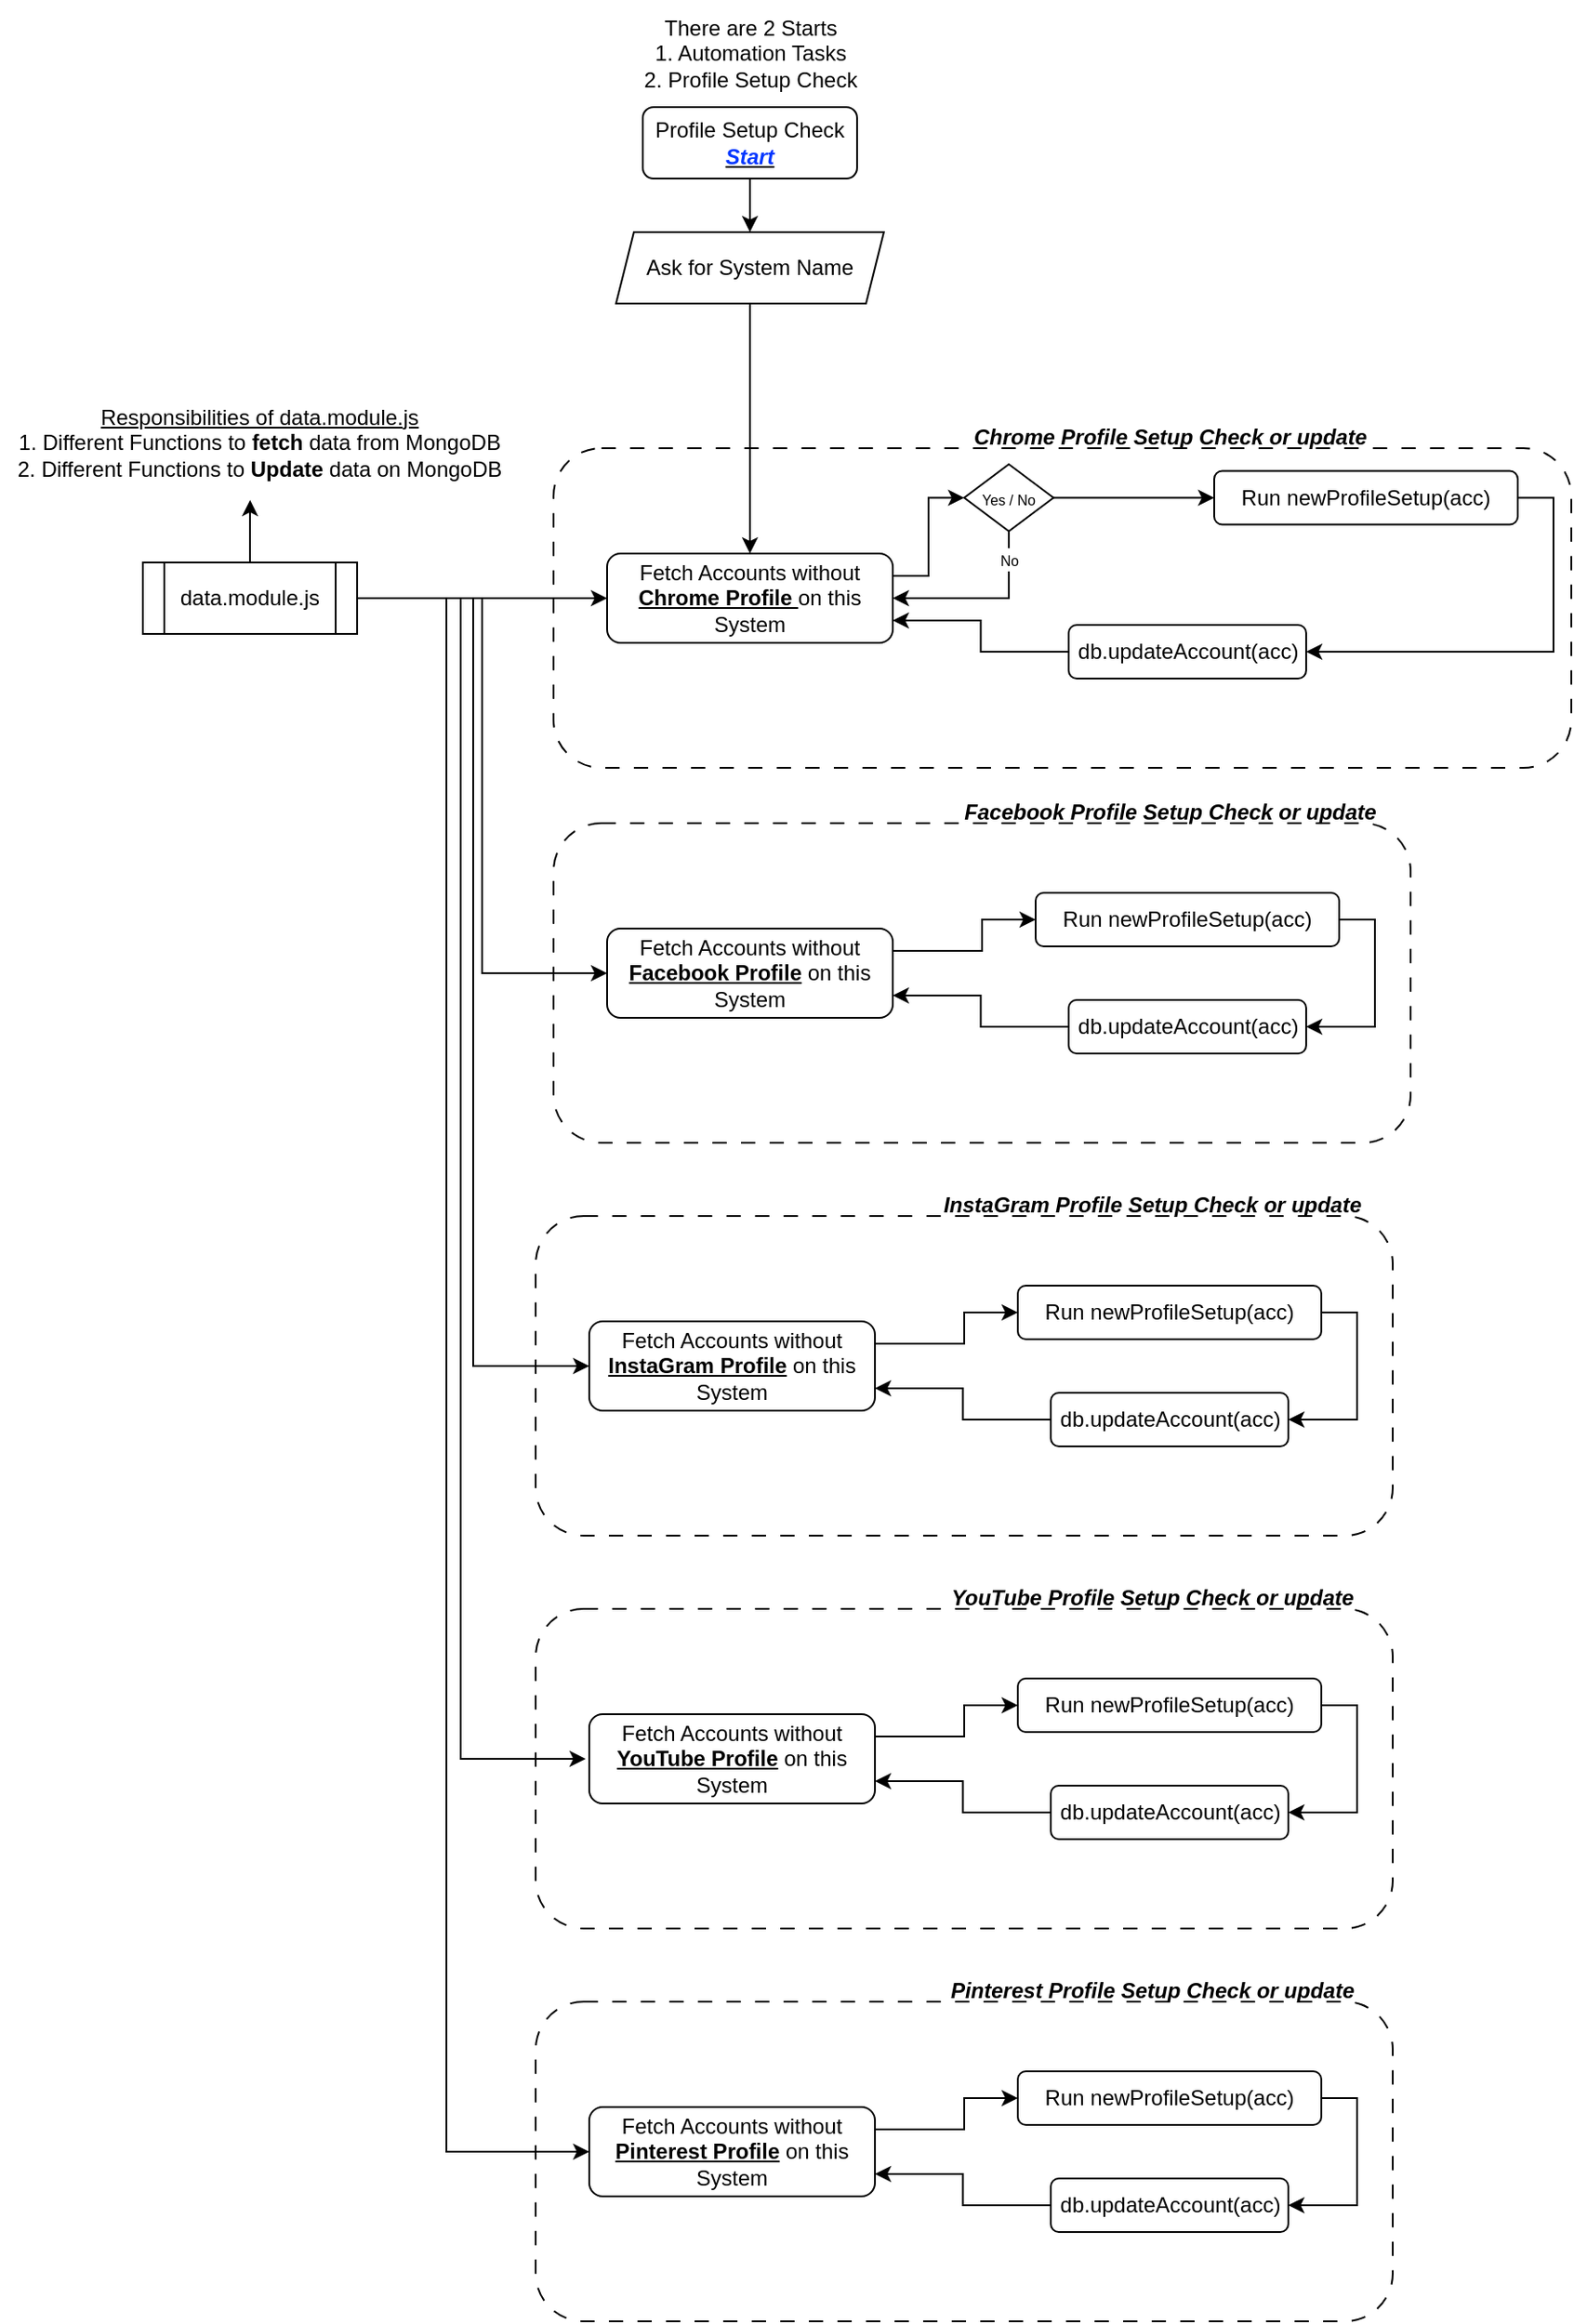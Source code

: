 <mxfile version="26.0.9" pages="6">
  <diagram id="C5RBs43oDa-KdzZeNtuy" name="Setup Check Flow">
    <mxGraphModel dx="1691" dy="1677" grid="1" gridSize="10" guides="1" tooltips="1" connect="1" arrows="1" fold="1" page="1" pageScale="1" pageWidth="827" pageHeight="1169" math="0" shadow="0">
      <root>
        <mxCell id="WIyWlLk6GJQsqaUBKTNV-0" />
        <mxCell id="WIyWlLk6GJQsqaUBKTNV-1" parent="WIyWlLk6GJQsqaUBKTNV-0" />
        <mxCell id="G1iYNTqFY997dGFgQdrN-2" value="&lt;u&gt;Responsibilities of data.module.js&lt;/u&gt;&lt;div&gt;1. Different Functions to &lt;b&gt;fetch&lt;/b&gt; data from MongoDB&lt;/div&gt;&lt;div&gt;2. Different Functions to &lt;b&gt;Update&lt;/b&gt; data on MongoDB&lt;br&gt;&lt;div&gt;&lt;br&gt;&lt;/div&gt;&lt;/div&gt;" style="text;html=1;align=center;verticalAlign=middle;resizable=0;points=[];autosize=1;strokeColor=none;fillColor=none;" parent="WIyWlLk6GJQsqaUBKTNV-1" vertex="1">
          <mxGeometry x="-40" width="290" height="70" as="geometry" />
        </mxCell>
        <mxCell id="JuUSLkIApw0HSeUAdXVl-3" value="" style="edgeStyle=orthogonalEdgeStyle;rounded=0;orthogonalLoop=1;jettySize=auto;html=1;" parent="WIyWlLk6GJQsqaUBKTNV-1" source="G1iYNTqFY997dGFgQdrN-19" target="JuUSLkIApw0HSeUAdXVl-1" edge="1">
          <mxGeometry relative="1" as="geometry" />
        </mxCell>
        <mxCell id="G1iYNTqFY997dGFgQdrN-19" value="Profile Setup Check&lt;div&gt;&lt;u&gt;&lt;i&gt;&lt;b&gt;&lt;font style=&quot;color: rgb(5, 55, 255);&quot;&gt;Start&lt;/font&gt;&lt;/b&gt;&lt;/i&gt;&lt;/u&gt;&lt;/div&gt;" style="rounded=1;whiteSpace=wrap;html=1;" parent="WIyWlLk6GJQsqaUBKTNV-1" vertex="1">
          <mxGeometry x="320" y="-160" width="120" height="40" as="geometry" />
        </mxCell>
        <mxCell id="JuUSLkIApw0HSeUAdXVl-1" value="Ask for System Name" style="shape=parallelogram;perimeter=parallelogramPerimeter;whiteSpace=wrap;html=1;fixedSize=1;size=10;" parent="WIyWlLk6GJQsqaUBKTNV-1" vertex="1">
          <mxGeometry x="305" y="-90" width="150" height="40" as="geometry" />
        </mxCell>
        <mxCell id="JuUSLkIApw0HSeUAdXVl-5" value="There are 2 Starts&lt;div&gt;&lt;span style=&quot;background-color: transparent; color: light-dark(rgb(0, 0, 0), rgb(255, 255, 255));&quot;&gt;1. Automation Tasks&lt;/span&gt;&lt;div&gt;&lt;span style=&quot;background-color: transparent; color: light-dark(rgb(0, 0, 0), rgb(255, 255, 255));&quot;&gt;2. Profile Setup Check&lt;/span&gt;&lt;/div&gt;&lt;/div&gt;" style="text;html=1;align=center;verticalAlign=middle;resizable=0;points=[];autosize=1;strokeColor=none;fillColor=none;" parent="WIyWlLk6GJQsqaUBKTNV-1" vertex="1">
          <mxGeometry x="310" y="-220" width="140" height="60" as="geometry" />
        </mxCell>
        <mxCell id="JuUSLkIApw0HSeUAdXVl-16" style="edgeStyle=orthogonalEdgeStyle;rounded=0;orthogonalLoop=1;jettySize=auto;html=1;entryX=0.483;entryY=0.857;entryDx=0;entryDy=0;entryPerimeter=0;" parent="WIyWlLk6GJQsqaUBKTNV-1" source="G1iYNTqFY997dGFgQdrN-0" target="G1iYNTqFY997dGFgQdrN-2" edge="1">
          <mxGeometry relative="1" as="geometry" />
        </mxCell>
        <mxCell id="JuUSLkIApw0HSeUAdXVl-55" value="" style="group" parent="WIyWlLk6GJQsqaUBKTNV-1" vertex="1" connectable="0">
          <mxGeometry x="270" y="220" width="480" height="200" as="geometry" />
        </mxCell>
        <mxCell id="JuUSLkIApw0HSeUAdXVl-21" value="" style="whiteSpace=wrap;html=1;rounded=1;dashed=1;dashPattern=8 8;movable=1;resizable=1;rotatable=1;deletable=1;editable=1;locked=0;connectable=1;" parent="JuUSLkIApw0HSeUAdXVl-55" vertex="1">
          <mxGeometry y="20.962" width="480.0" height="179.038" as="geometry" />
        </mxCell>
        <mxCell id="JuUSLkIApw0HSeUAdXVl-22" style="edgeStyle=orthogonalEdgeStyle;rounded=0;orthogonalLoop=1;jettySize=auto;html=1;entryX=0;entryY=0.5;entryDx=0;entryDy=0;exitX=1;exitY=0.25;exitDx=0;exitDy=0;" parent="JuUSLkIApw0HSeUAdXVl-55" source="JuUSLkIApw0HSeUAdXVl-23" target="JuUSLkIApw0HSeUAdXVl-25" edge="1">
          <mxGeometry relative="1" as="geometry">
            <Array as="points">
              <mxPoint x="240" y="93" />
              <mxPoint x="240" y="75" />
            </Array>
          </mxGeometry>
        </mxCell>
        <mxCell id="JuUSLkIApw0HSeUAdXVl-23" value="Fetch Accounts without &lt;b&gt;&lt;u&gt;Facebook Profile&lt;/u&gt;&lt;/b&gt; on this System" style="whiteSpace=wrap;html=1;rounded=1;" parent="JuUSLkIApw0HSeUAdXVl-55" vertex="1">
          <mxGeometry x="30" y="80" width="160" height="50" as="geometry" />
        </mxCell>
        <mxCell id="JuUSLkIApw0HSeUAdXVl-24" style="edgeStyle=orthogonalEdgeStyle;rounded=0;orthogonalLoop=1;jettySize=auto;html=1;entryX=1;entryY=0.5;entryDx=0;entryDy=0;exitX=1;exitY=0.5;exitDx=0;exitDy=0;" parent="JuUSLkIApw0HSeUAdXVl-55" source="JuUSLkIApw0HSeUAdXVl-25" target="JuUSLkIApw0HSeUAdXVl-27" edge="1">
          <mxGeometry relative="1" as="geometry">
            <mxPoint x="470" y="140" as="targetPoint" />
          </mxGeometry>
        </mxCell>
        <mxCell id="JuUSLkIApw0HSeUAdXVl-25" value="Run newProfileSetup(acc)" style="rounded=1;whiteSpace=wrap;html=1;" parent="JuUSLkIApw0HSeUAdXVl-55" vertex="1">
          <mxGeometry x="270" y="60" width="170" height="30" as="geometry" />
        </mxCell>
        <mxCell id="JuUSLkIApw0HSeUAdXVl-26" style="edgeStyle=orthogonalEdgeStyle;rounded=0;orthogonalLoop=1;jettySize=auto;html=1;exitX=0;exitY=0.5;exitDx=0;exitDy=0;entryX=1;entryY=0.75;entryDx=0;entryDy=0;" parent="JuUSLkIApw0HSeUAdXVl-55" source="JuUSLkIApw0HSeUAdXVl-27" target="JuUSLkIApw0HSeUAdXVl-23" edge="1">
          <mxGeometry relative="1" as="geometry" />
        </mxCell>
        <mxCell id="JuUSLkIApw0HSeUAdXVl-27" value="db.updateAccount(acc)" style="rounded=1;whiteSpace=wrap;html=1;" parent="JuUSLkIApw0HSeUAdXVl-55" vertex="1">
          <mxGeometry x="288.5" y="120" width="133" height="30" as="geometry" />
        </mxCell>
        <mxCell id="JuUSLkIApw0HSeUAdXVl-28" value="Facebook Profile Setup Check or update" style="text;html=1;align=center;verticalAlign=middle;resizable=0;points=[];autosize=1;strokeColor=none;fillColor=none;fontStyle=3" parent="JuUSLkIApw0HSeUAdXVl-55" vertex="1">
          <mxGeometry x="225" width="240" height="30" as="geometry" />
        </mxCell>
        <mxCell id="JuUSLkIApw0HSeUAdXVl-56" value="" style="group" parent="WIyWlLk6GJQsqaUBKTNV-1" vertex="1" connectable="0">
          <mxGeometry x="260" y="440" width="480" height="200" as="geometry" />
        </mxCell>
        <mxCell id="JuUSLkIApw0HSeUAdXVl-57" value="" style="whiteSpace=wrap;html=1;rounded=1;dashed=1;dashPattern=8 8;movable=1;resizable=1;rotatable=1;deletable=1;editable=1;locked=0;connectable=1;" parent="JuUSLkIApw0HSeUAdXVl-56" vertex="1">
          <mxGeometry y="20.962" width="480.0" height="179.038" as="geometry" />
        </mxCell>
        <mxCell id="JuUSLkIApw0HSeUAdXVl-58" style="edgeStyle=orthogonalEdgeStyle;rounded=0;orthogonalLoop=1;jettySize=auto;html=1;entryX=0;entryY=0.5;entryDx=0;entryDy=0;exitX=1;exitY=0.25;exitDx=0;exitDy=0;" parent="JuUSLkIApw0HSeUAdXVl-56" source="JuUSLkIApw0HSeUAdXVl-59" target="JuUSLkIApw0HSeUAdXVl-61" edge="1">
          <mxGeometry relative="1" as="geometry">
            <Array as="points">
              <mxPoint x="240" y="93" />
              <mxPoint x="240" y="75" />
            </Array>
          </mxGeometry>
        </mxCell>
        <mxCell id="JuUSLkIApw0HSeUAdXVl-59" value="Fetch Accounts without &lt;b&gt;&lt;u&gt;InstaGram Profile&lt;/u&gt;&lt;/b&gt; on this System" style="whiteSpace=wrap;html=1;rounded=1;" parent="JuUSLkIApw0HSeUAdXVl-56" vertex="1">
          <mxGeometry x="30" y="80" width="160" height="50" as="geometry" />
        </mxCell>
        <mxCell id="JuUSLkIApw0HSeUAdXVl-60" style="edgeStyle=orthogonalEdgeStyle;rounded=0;orthogonalLoop=1;jettySize=auto;html=1;entryX=1;entryY=0.5;entryDx=0;entryDy=0;exitX=1;exitY=0.5;exitDx=0;exitDy=0;" parent="JuUSLkIApw0HSeUAdXVl-56" source="JuUSLkIApw0HSeUAdXVl-61" target="JuUSLkIApw0HSeUAdXVl-63" edge="1">
          <mxGeometry relative="1" as="geometry">
            <mxPoint x="470" y="140" as="targetPoint" />
          </mxGeometry>
        </mxCell>
        <mxCell id="JuUSLkIApw0HSeUAdXVl-61" value="Run newProfileSetup(acc)" style="rounded=1;whiteSpace=wrap;html=1;" parent="JuUSLkIApw0HSeUAdXVl-56" vertex="1">
          <mxGeometry x="270" y="60" width="170" height="30" as="geometry" />
        </mxCell>
        <mxCell id="JuUSLkIApw0HSeUAdXVl-62" style="edgeStyle=orthogonalEdgeStyle;rounded=0;orthogonalLoop=1;jettySize=auto;html=1;exitX=0;exitY=0.5;exitDx=0;exitDy=0;entryX=1;entryY=0.75;entryDx=0;entryDy=0;" parent="JuUSLkIApw0HSeUAdXVl-56" source="JuUSLkIApw0HSeUAdXVl-63" target="JuUSLkIApw0HSeUAdXVl-59" edge="1">
          <mxGeometry relative="1" as="geometry" />
        </mxCell>
        <mxCell id="JuUSLkIApw0HSeUAdXVl-63" value="db.updateAccount(acc)" style="rounded=1;whiteSpace=wrap;html=1;" parent="JuUSLkIApw0HSeUAdXVl-56" vertex="1">
          <mxGeometry x="288.5" y="120" width="133" height="30" as="geometry" />
        </mxCell>
        <mxCell id="JuUSLkIApw0HSeUAdXVl-64" value="InstaGram Profile Setup Check or update" style="text;html=1;align=center;verticalAlign=middle;resizable=0;points=[];autosize=1;strokeColor=none;fillColor=none;fontStyle=3" parent="JuUSLkIApw0HSeUAdXVl-56" vertex="1">
          <mxGeometry x="225" width="240" height="30" as="geometry" />
        </mxCell>
        <mxCell id="JuUSLkIApw0HSeUAdXVl-65" value="" style="group" parent="WIyWlLk6GJQsqaUBKTNV-1" vertex="1" connectable="0">
          <mxGeometry x="260" y="660" width="480" height="200" as="geometry" />
        </mxCell>
        <mxCell id="JuUSLkIApw0HSeUAdXVl-66" value="" style="whiteSpace=wrap;html=1;rounded=1;dashed=1;dashPattern=8 8;movable=1;resizable=1;rotatable=1;deletable=1;editable=1;locked=0;connectable=1;" parent="JuUSLkIApw0HSeUAdXVl-65" vertex="1">
          <mxGeometry y="20.962" width="480.0" height="179.038" as="geometry" />
        </mxCell>
        <mxCell id="JuUSLkIApw0HSeUAdXVl-67" style="edgeStyle=orthogonalEdgeStyle;rounded=0;orthogonalLoop=1;jettySize=auto;html=1;entryX=0;entryY=0.5;entryDx=0;entryDy=0;exitX=1;exitY=0.25;exitDx=0;exitDy=0;" parent="JuUSLkIApw0HSeUAdXVl-65" source="JuUSLkIApw0HSeUAdXVl-68" target="JuUSLkIApw0HSeUAdXVl-70" edge="1">
          <mxGeometry relative="1" as="geometry">
            <Array as="points">
              <mxPoint x="240" y="93" />
              <mxPoint x="240" y="75" />
            </Array>
          </mxGeometry>
        </mxCell>
        <mxCell id="JuUSLkIApw0HSeUAdXVl-68" value="Fetch Accounts without &lt;b&gt;&lt;u&gt;YouTube Profile&lt;/u&gt;&lt;/b&gt; on this System" style="whiteSpace=wrap;html=1;rounded=1;" parent="JuUSLkIApw0HSeUAdXVl-65" vertex="1">
          <mxGeometry x="30" y="80" width="160" height="50" as="geometry" />
        </mxCell>
        <mxCell id="JuUSLkIApw0HSeUAdXVl-69" style="edgeStyle=orthogonalEdgeStyle;rounded=0;orthogonalLoop=1;jettySize=auto;html=1;entryX=1;entryY=0.5;entryDx=0;entryDy=0;exitX=1;exitY=0.5;exitDx=0;exitDy=0;" parent="JuUSLkIApw0HSeUAdXVl-65" source="JuUSLkIApw0HSeUAdXVl-70" target="JuUSLkIApw0HSeUAdXVl-72" edge="1">
          <mxGeometry relative="1" as="geometry">
            <mxPoint x="470" y="140" as="targetPoint" />
          </mxGeometry>
        </mxCell>
        <mxCell id="JuUSLkIApw0HSeUAdXVl-70" value="Run newProfileSetup(acc)" style="rounded=1;whiteSpace=wrap;html=1;" parent="JuUSLkIApw0HSeUAdXVl-65" vertex="1">
          <mxGeometry x="270" y="60" width="170" height="30" as="geometry" />
        </mxCell>
        <mxCell id="JuUSLkIApw0HSeUAdXVl-71" style="edgeStyle=orthogonalEdgeStyle;rounded=0;orthogonalLoop=1;jettySize=auto;html=1;exitX=0;exitY=0.5;exitDx=0;exitDy=0;entryX=1;entryY=0.75;entryDx=0;entryDy=0;" parent="JuUSLkIApw0HSeUAdXVl-65" source="JuUSLkIApw0HSeUAdXVl-72" target="JuUSLkIApw0HSeUAdXVl-68" edge="1">
          <mxGeometry relative="1" as="geometry" />
        </mxCell>
        <mxCell id="JuUSLkIApw0HSeUAdXVl-72" value="db.updateAccount(acc)" style="rounded=1;whiteSpace=wrap;html=1;" parent="JuUSLkIApw0HSeUAdXVl-65" vertex="1">
          <mxGeometry x="288.5" y="120" width="133" height="30" as="geometry" />
        </mxCell>
        <mxCell id="JuUSLkIApw0HSeUAdXVl-73" value="YouTube Profile Setup Check or update" style="text;html=1;align=center;verticalAlign=middle;resizable=0;points=[];autosize=1;strokeColor=none;fillColor=none;fontStyle=3" parent="JuUSLkIApw0HSeUAdXVl-65" vertex="1">
          <mxGeometry x="230" width="230" height="30" as="geometry" />
        </mxCell>
        <mxCell id="JuUSLkIApw0HSeUAdXVl-74" value="" style="group" parent="WIyWlLk6GJQsqaUBKTNV-1" vertex="1" connectable="0">
          <mxGeometry x="260" y="880" width="480" height="200" as="geometry" />
        </mxCell>
        <mxCell id="JuUSLkIApw0HSeUAdXVl-75" value="" style="whiteSpace=wrap;html=1;rounded=1;dashed=1;dashPattern=8 8;movable=1;resizable=1;rotatable=1;deletable=1;editable=1;locked=0;connectable=1;" parent="JuUSLkIApw0HSeUAdXVl-74" vertex="1">
          <mxGeometry y="20.962" width="480.0" height="179.038" as="geometry" />
        </mxCell>
        <mxCell id="JuUSLkIApw0HSeUAdXVl-76" style="edgeStyle=orthogonalEdgeStyle;rounded=0;orthogonalLoop=1;jettySize=auto;html=1;entryX=0;entryY=0.5;entryDx=0;entryDy=0;exitX=1;exitY=0.25;exitDx=0;exitDy=0;" parent="JuUSLkIApw0HSeUAdXVl-74" source="JuUSLkIApw0HSeUAdXVl-77" target="JuUSLkIApw0HSeUAdXVl-79" edge="1">
          <mxGeometry relative="1" as="geometry">
            <Array as="points">
              <mxPoint x="240" y="93" />
              <mxPoint x="240" y="75" />
            </Array>
          </mxGeometry>
        </mxCell>
        <mxCell id="JuUSLkIApw0HSeUAdXVl-77" value="Fetch Accounts without &lt;b&gt;&lt;u&gt;Pinterest Profile&lt;/u&gt;&lt;/b&gt; on this System" style="whiteSpace=wrap;html=1;rounded=1;" parent="JuUSLkIApw0HSeUAdXVl-74" vertex="1">
          <mxGeometry x="30" y="80" width="160" height="50" as="geometry" />
        </mxCell>
        <mxCell id="JuUSLkIApw0HSeUAdXVl-78" style="edgeStyle=orthogonalEdgeStyle;rounded=0;orthogonalLoop=1;jettySize=auto;html=1;entryX=1;entryY=0.5;entryDx=0;entryDy=0;exitX=1;exitY=0.5;exitDx=0;exitDy=0;" parent="JuUSLkIApw0HSeUAdXVl-74" source="JuUSLkIApw0HSeUAdXVl-79" target="JuUSLkIApw0HSeUAdXVl-81" edge="1">
          <mxGeometry relative="1" as="geometry">
            <mxPoint x="470" y="140" as="targetPoint" />
          </mxGeometry>
        </mxCell>
        <mxCell id="JuUSLkIApw0HSeUAdXVl-79" value="Run newProfileSetup(acc)" style="rounded=1;whiteSpace=wrap;html=1;" parent="JuUSLkIApw0HSeUAdXVl-74" vertex="1">
          <mxGeometry x="270" y="60" width="170" height="30" as="geometry" />
        </mxCell>
        <mxCell id="JuUSLkIApw0HSeUAdXVl-80" style="edgeStyle=orthogonalEdgeStyle;rounded=0;orthogonalLoop=1;jettySize=auto;html=1;exitX=0;exitY=0.5;exitDx=0;exitDy=0;entryX=1;entryY=0.75;entryDx=0;entryDy=0;" parent="JuUSLkIApw0HSeUAdXVl-74" source="JuUSLkIApw0HSeUAdXVl-81" target="JuUSLkIApw0HSeUAdXVl-77" edge="1">
          <mxGeometry relative="1" as="geometry" />
        </mxCell>
        <mxCell id="JuUSLkIApw0HSeUAdXVl-81" value="db.updateAccount(acc)" style="rounded=1;whiteSpace=wrap;html=1;" parent="JuUSLkIApw0HSeUAdXVl-74" vertex="1">
          <mxGeometry x="288.5" y="120" width="133" height="30" as="geometry" />
        </mxCell>
        <mxCell id="JuUSLkIApw0HSeUAdXVl-82" value="Pinterest Profile Setup Check or update" style="text;html=1;align=center;verticalAlign=middle;resizable=0;points=[];autosize=1;strokeColor=none;fillColor=none;fontStyle=3" parent="JuUSLkIApw0HSeUAdXVl-74" vertex="1">
          <mxGeometry x="230" width="230" height="30" as="geometry" />
        </mxCell>
        <mxCell id="JuUSLkIApw0HSeUAdXVl-83" style="edgeStyle=orthogonalEdgeStyle;rounded=0;orthogonalLoop=1;jettySize=auto;html=1;exitX=1;exitY=0.5;exitDx=0;exitDy=0;entryX=0;entryY=0.5;entryDx=0;entryDy=0;" parent="WIyWlLk6GJQsqaUBKTNV-1" source="G1iYNTqFY997dGFgQdrN-0" target="JuUSLkIApw0HSeUAdXVl-23" edge="1">
          <mxGeometry relative="1" as="geometry">
            <Array as="points">
              <mxPoint x="230" y="115" />
              <mxPoint x="230" y="325" />
            </Array>
          </mxGeometry>
        </mxCell>
        <mxCell id="JuUSLkIApw0HSeUAdXVl-84" style="edgeStyle=orthogonalEdgeStyle;rounded=0;orthogonalLoop=1;jettySize=auto;html=1;entryX=0;entryY=0.5;entryDx=0;entryDy=0;" parent="WIyWlLk6GJQsqaUBKTNV-1" source="G1iYNTqFY997dGFgQdrN-0" target="JuUSLkIApw0HSeUAdXVl-59" edge="1">
          <mxGeometry relative="1" as="geometry" />
        </mxCell>
        <mxCell id="JuUSLkIApw0HSeUAdXVl-85" style="edgeStyle=orthogonalEdgeStyle;rounded=0;orthogonalLoop=1;jettySize=auto;html=1;entryX=0;entryY=0.5;entryDx=0;entryDy=0;" parent="WIyWlLk6GJQsqaUBKTNV-1" edge="1">
          <mxGeometry relative="1" as="geometry">
            <mxPoint x="158" y="115" as="sourcePoint" />
            <mxPoint x="288" y="765" as="targetPoint" />
            <Array as="points">
              <mxPoint x="218" y="115" />
              <mxPoint x="218" y="765" />
            </Array>
          </mxGeometry>
        </mxCell>
        <mxCell id="JuUSLkIApw0HSeUAdXVl-86" style="edgeStyle=orthogonalEdgeStyle;rounded=0;orthogonalLoop=1;jettySize=auto;html=1;entryX=0;entryY=0.5;entryDx=0;entryDy=0;" parent="WIyWlLk6GJQsqaUBKTNV-1" source="G1iYNTqFY997dGFgQdrN-0" target="JuUSLkIApw0HSeUAdXVl-77" edge="1">
          <mxGeometry relative="1" as="geometry">
            <Array as="points">
              <mxPoint x="210" y="115" />
              <mxPoint x="210" y="985" />
            </Array>
          </mxGeometry>
        </mxCell>
        <mxCell id="G1iYNTqFY997dGFgQdrN-0" value="data.module.js" style="shape=process;whiteSpace=wrap;html=1;backgroundOutline=1;" parent="WIyWlLk6GJQsqaUBKTNV-1" vertex="1">
          <mxGeometry x="40" y="95" width="120" height="40" as="geometry" />
        </mxCell>
        <mxCell id="JuUSLkIApw0HSeUAdXVl-14" value="" style="whiteSpace=wrap;html=1;rounded=1;dashed=1;dashPattern=8 8;movable=1;resizable=1;rotatable=1;deletable=1;editable=1;locked=0;connectable=1;" parent="WIyWlLk6GJQsqaUBKTNV-1" vertex="1">
          <mxGeometry x="270" y="30.96" width="570" height="179.04" as="geometry" />
        </mxCell>
        <mxCell id="pF8UExuNeTjNuxV1eLf8-6" style="edgeStyle=orthogonalEdgeStyle;rounded=0;orthogonalLoop=1;jettySize=auto;html=1;exitX=1;exitY=0.25;exitDx=0;exitDy=0;entryX=0;entryY=0.5;entryDx=0;entryDy=0;" parent="WIyWlLk6GJQsqaUBKTNV-1" source="G1iYNTqFY997dGFgQdrN-20" target="pF8UExuNeTjNuxV1eLf8-2" edge="1">
          <mxGeometry relative="1" as="geometry" />
        </mxCell>
        <mxCell id="G1iYNTqFY997dGFgQdrN-20" value="Fetch Accounts without &lt;b&gt;&lt;u&gt;Chrome Profile &lt;/u&gt;&lt;/b&gt;on this System" style="whiteSpace=wrap;html=1;rounded=1;" parent="WIyWlLk6GJQsqaUBKTNV-1" vertex="1">
          <mxGeometry x="300" y="90" width="160" height="50" as="geometry" />
        </mxCell>
        <mxCell id="pF8UExuNeTjNuxV1eLf8-8" style="edgeStyle=orthogonalEdgeStyle;rounded=0;orthogonalLoop=1;jettySize=auto;html=1;entryX=1;entryY=0.5;entryDx=0;entryDy=0;exitX=1;exitY=0.5;exitDx=0;exitDy=0;" parent="WIyWlLk6GJQsqaUBKTNV-1" source="JuUSLkIApw0HSeUAdXVl-6" target="JuUSLkIApw0HSeUAdXVl-8" edge="1">
          <mxGeometry relative="1" as="geometry" />
        </mxCell>
        <mxCell id="JuUSLkIApw0HSeUAdXVl-6" value="Run newProfileSetup(acc)" style="rounded=1;whiteSpace=wrap;html=1;" parent="WIyWlLk6GJQsqaUBKTNV-1" vertex="1">
          <mxGeometry x="640" y="43.75" width="170" height="30" as="geometry" />
        </mxCell>
        <mxCell id="JuUSLkIApw0HSeUAdXVl-13" style="edgeStyle=orthogonalEdgeStyle;rounded=0;orthogonalLoop=1;jettySize=auto;html=1;exitX=0;exitY=0.5;exitDx=0;exitDy=0;entryX=1;entryY=0.75;entryDx=0;entryDy=0;" parent="WIyWlLk6GJQsqaUBKTNV-1" source="JuUSLkIApw0HSeUAdXVl-8" target="G1iYNTqFY997dGFgQdrN-20" edge="1">
          <mxGeometry relative="1" as="geometry" />
        </mxCell>
        <mxCell id="JuUSLkIApw0HSeUAdXVl-8" value="db.updateAccount(acc)" style="rounded=1;whiteSpace=wrap;html=1;" parent="WIyWlLk6GJQsqaUBKTNV-1" vertex="1">
          <mxGeometry x="558.5" y="130" width="133" height="30" as="geometry" />
        </mxCell>
        <mxCell id="JuUSLkIApw0HSeUAdXVl-20" value="Chrome Profile Setup Check or update" style="text;html=1;align=center;verticalAlign=middle;resizable=0;points=[];autosize=1;strokeColor=none;fillColor=none;fontStyle=3" parent="WIyWlLk6GJQsqaUBKTNV-1" vertex="1">
          <mxGeometry x="500" y="10" width="230" height="30" as="geometry" />
        </mxCell>
        <mxCell id="pF8UExuNeTjNuxV1eLf8-4" value="" style="edgeStyle=orthogonalEdgeStyle;rounded=0;orthogonalLoop=1;jettySize=auto;html=1;" parent="WIyWlLk6GJQsqaUBKTNV-1" source="pF8UExuNeTjNuxV1eLf8-2" target="JuUSLkIApw0HSeUAdXVl-6" edge="1">
          <mxGeometry relative="1" as="geometry" />
        </mxCell>
        <mxCell id="pF8UExuNeTjNuxV1eLf8-9" style="edgeStyle=orthogonalEdgeStyle;rounded=0;orthogonalLoop=1;jettySize=auto;html=1;exitX=0.5;exitY=1;exitDx=0;exitDy=0;entryX=1;entryY=0.5;entryDx=0;entryDy=0;" parent="WIyWlLk6GJQsqaUBKTNV-1" source="pF8UExuNeTjNuxV1eLf8-2" target="G1iYNTqFY997dGFgQdrN-20" edge="1">
          <mxGeometry relative="1" as="geometry" />
        </mxCell>
        <mxCell id="pF8UExuNeTjNuxV1eLf8-10" value="&lt;font style=&quot;font-size: 8px;&quot;&gt;No&lt;/font&gt;" style="edgeLabel;html=1;align=center;verticalAlign=middle;resizable=0;points=[];" parent="pF8UExuNeTjNuxV1eLf8-9" vertex="1" connectable="0">
          <mxGeometry x="-0.7" relative="1" as="geometry">
            <mxPoint as="offset" />
          </mxGeometry>
        </mxCell>
        <mxCell id="pF8UExuNeTjNuxV1eLf8-2" value="&lt;font style=&quot;font-size: 8px;&quot;&gt;Yes / No&lt;/font&gt;" style="rhombus;whiteSpace=wrap;html=1;" parent="WIyWlLk6GJQsqaUBKTNV-1" vertex="1">
          <mxGeometry x="500" y="40" width="50" height="37.5" as="geometry" />
        </mxCell>
        <mxCell id="JuUSLkIApw0HSeUAdXVl-4" value="" style="edgeStyle=orthogonalEdgeStyle;rounded=0;orthogonalLoop=1;jettySize=auto;html=1;" parent="WIyWlLk6GJQsqaUBKTNV-1" source="JuUSLkIApw0HSeUAdXVl-1" target="G1iYNTqFY997dGFgQdrN-20" edge="1">
          <mxGeometry relative="1" as="geometry" />
        </mxCell>
        <mxCell id="G1iYNTqFY997dGFgQdrN-22" style="edgeStyle=orthogonalEdgeStyle;rounded=0;orthogonalLoop=1;jettySize=auto;html=1;entryX=0;entryY=0.5;entryDx=0;entryDy=0;" parent="WIyWlLk6GJQsqaUBKTNV-1" source="G1iYNTqFY997dGFgQdrN-0" target="G1iYNTqFY997dGFgQdrN-20" edge="1">
          <mxGeometry relative="1" as="geometry" />
        </mxCell>
      </root>
    </mxGraphModel>
  </diagram>
  <diagram id="0vILi9GIpXNt7RF87Oxv" name="Data">
    <mxGraphModel dx="880" dy="426" grid="1" gridSize="10" guides="1" tooltips="1" connect="1" arrows="1" fold="1" page="1" pageScale="1" pageWidth="850" pageHeight="1100" math="0" shadow="0">
      <root>
        <mxCell id="0" />
        <mxCell id="1" parent="0" />
        <mxCell id="ppfSv4TqEF6iTH8VW4YC-1" value="&lt;font style=&quot;font-size: 18px;&quot;&gt;&lt;b&gt;&lt;u&gt;Data&lt;/u&gt;&lt;/b&gt;&lt;/font&gt;" style="text;html=1;align=center;verticalAlign=middle;resizable=0;points=[];autosize=1;strokeColor=none;fillColor=none;" vertex="1" parent="1">
          <mxGeometry x="230" y="293" width="60" height="40" as="geometry" />
        </mxCell>
        <mxCell id="ppfSv4TqEF6iTH8VW4YC-2" value="1. Account={&lt;div&gt;gmail}&lt;/div&gt;" style="text;html=1;align=center;verticalAlign=middle;resizable=0;points=[];autosize=1;strokeColor=none;fillColor=none;" vertex="1" parent="1">
          <mxGeometry x="215" y="315" width="90" height="40" as="geometry" />
        </mxCell>
      </root>
    </mxGraphModel>
  </diagram>
  <diagram id="Nv9RCjIO2oAjBxa0k_82" name="Class Profile">
    <mxGraphModel dx="1691" dy="508" grid="1" gridSize="10" guides="1" tooltips="1" connect="1" arrows="1" fold="1" page="1" pageScale="1" pageWidth="827" pageHeight="1169" math="0" shadow="0">
      <root>
        <mxCell id="0" />
        <mxCell id="1" parent="0" />
        <mxCell id="tGxUBICM2nKA1S7CJpvc-28" style="edgeStyle=orthogonalEdgeStyle;rounded=0;orthogonalLoop=1;jettySize=auto;html=1;exitX=0.5;exitY=0.967;exitDx=0;exitDy=0;exitPerimeter=0;" parent="1" source="tGxUBICM2nKA1S7CJpvc-1" target="tGxUBICM2nKA1S7CJpvc-23" edge="1">
          <mxGeometry relative="1" as="geometry" />
        </mxCell>
        <mxCell id="tGxUBICM2nKA1S7CJpvc-31" style="edgeStyle=orthogonalEdgeStyle;rounded=0;orthogonalLoop=1;jettySize=auto;html=1;exitX=0.5;exitY=1.033;exitDx=0;exitDy=0;exitPerimeter=0;" parent="1" source="tGxUBICM2nKA1S7CJpvc-1" target="tGxUBICM2nKA1S7CJpvc-18" edge="1">
          <mxGeometry relative="1" as="geometry" />
        </mxCell>
        <mxCell id="tGxUBICM2nKA1S7CJpvc-32" value="" style="edgeStyle=orthogonalEdgeStyle;rounded=0;orthogonalLoop=1;jettySize=auto;html=1;entryX=0.5;entryY=0;entryDx=0;entryDy=0;" parent="1" source="XHHG88zvpyxviRTdXvDx-2" target="tGxUBICM2nKA1S7CJpvc-13" edge="1">
          <mxGeometry relative="1" as="geometry" />
        </mxCell>
        <mxCell id="tGxUBICM2nKA1S7CJpvc-33" style="edgeStyle=orthogonalEdgeStyle;rounded=0;orthogonalLoop=1;jettySize=auto;html=1;entryX=0.5;entryY=0;entryDx=0;entryDy=0;exitX=0.495;exitY=1.033;exitDx=0;exitDy=0;exitPerimeter=0;" parent="1" source="tGxUBICM2nKA1S7CJpvc-1" target="tGxUBICM2nKA1S7CJpvc-2" edge="1">
          <mxGeometry relative="1" as="geometry" />
        </mxCell>
        <mxCell id="XHHG88zvpyxviRTdXvDx-2" value="&lt;b&gt;Class Chrome Profile&lt;/b&gt;" style="swimlane;fontStyle=0;childLayout=stackLayout;horizontal=1;startSize=30;horizontalStack=0;resizeParent=1;resizeParentMax=0;resizeLast=0;collapsible=1;marginBottom=0;whiteSpace=wrap;html=1;" parent="1" vertex="1">
          <mxGeometry x="200" y="40" width="200" height="150" as="geometry" />
        </mxCell>
        <mxCell id="XHHG88zvpyxviRTdXvDx-3" value="&lt;i&gt;&lt;font style=&quot;color: rgb(102, 102, 255);&quot;&gt;&lt;b&gt;fetchWithout()&lt;/b&gt;&lt;/font&gt;&lt;/i&gt;" style="text;strokeColor=none;fillColor=none;align=left;verticalAlign=middle;spacingLeft=4;spacingRight=4;overflow=hidden;points=[[0,0.5],[1,0.5]];portConstraint=eastwest;rotatable=0;whiteSpace=wrap;html=1;" parent="XHHG88zvpyxviRTdXvDx-2" vertex="1">
          <mxGeometry y="30" width="200" height="30" as="geometry" />
        </mxCell>
        <mxCell id="3WErAX2d_V6YN8_b4h0Q-1" value="&lt;i&gt;&lt;font style=&quot;color: rgb(102, 102, 255);&quot;&gt;&lt;b&gt;checkAvailableIdentity()&lt;/b&gt;&lt;/font&gt;&lt;/i&gt;" style="text;strokeColor=none;fillColor=none;align=left;verticalAlign=middle;spacingLeft=4;spacingRight=4;overflow=hidden;points=[[0,0.5],[1,0.5]];portConstraint=eastwest;rotatable=0;whiteSpace=wrap;html=1;" parent="XHHG88zvpyxviRTdXvDx-2" vertex="1">
          <mxGeometry y="60" width="200" height="30" as="geometry" />
        </mxCell>
        <mxCell id="3WErAX2d_V6YN8_b4h0Q-2" value="&lt;i&gt;&lt;font style=&quot;color: rgb(102, 102, 255);&quot;&gt;&lt;b&gt;newProfileSetup()&lt;/b&gt;&lt;/font&gt;&lt;/i&gt;" style="text;strokeColor=none;fillColor=none;align=left;verticalAlign=middle;spacingLeft=4;spacingRight=4;overflow=hidden;points=[[0,0.5],[1,0.5]];portConstraint=eastwest;rotatable=0;whiteSpace=wrap;html=1;" parent="XHHG88zvpyxviRTdXvDx-2" vertex="1">
          <mxGeometry y="90" width="200" height="30" as="geometry" />
        </mxCell>
        <mxCell id="tGxUBICM2nKA1S7CJpvc-1" value="&lt;i&gt;&lt;font style=&quot;color: rgb(102, 102, 255);&quot;&gt;&lt;b&gt;updateAccount()&lt;/b&gt;&lt;/font&gt;&lt;/i&gt;" style="text;strokeColor=none;fillColor=none;align=left;verticalAlign=middle;spacingLeft=4;spacingRight=4;overflow=hidden;points=[[0,0.5],[1,0.5]];portConstraint=eastwest;rotatable=0;whiteSpace=wrap;html=1;" parent="XHHG88zvpyxviRTdXvDx-2" vertex="1">
          <mxGeometry y="120" width="200" height="30" as="geometry" />
        </mxCell>
        <mxCell id="tGxUBICM2nKA1S7CJpvc-2" value="&lt;b&gt;Class Facebook Profile&lt;/b&gt;" style="swimlane;fontStyle=0;childLayout=stackLayout;horizontal=1;startSize=30;horizontalStack=0;resizeParent=1;resizeParentMax=0;resizeLast=0;collapsible=1;marginBottom=0;whiteSpace=wrap;html=1;" parent="1" vertex="1">
          <mxGeometry x="440" y="240" width="200" height="150" as="geometry" />
        </mxCell>
        <mxCell id="tGxUBICM2nKA1S7CJpvc-3" value="&lt;i&gt;&lt;font style=&quot;color: rgb(102, 102, 255);&quot;&gt;&lt;b&gt;fetchWithout()&lt;/b&gt;&lt;/font&gt;&lt;/i&gt;" style="text;strokeColor=none;fillColor=none;align=left;verticalAlign=middle;spacingLeft=4;spacingRight=4;overflow=hidden;points=[[0,0.5],[1,0.5]];portConstraint=eastwest;rotatable=0;whiteSpace=wrap;html=1;" parent="tGxUBICM2nKA1S7CJpvc-2" vertex="1">
          <mxGeometry y="30" width="200" height="30" as="geometry" />
        </mxCell>
        <mxCell id="tGxUBICM2nKA1S7CJpvc-4" value="&lt;i&gt;&lt;font style=&quot;color: rgb(102, 102, 255);&quot;&gt;&lt;b&gt;checkAvailableIdentity()&lt;/b&gt;&lt;/font&gt;&lt;/i&gt;" style="text;strokeColor=none;fillColor=none;align=left;verticalAlign=middle;spacingLeft=4;spacingRight=4;overflow=hidden;points=[[0,0.5],[1,0.5]];portConstraint=eastwest;rotatable=0;whiteSpace=wrap;html=1;" parent="tGxUBICM2nKA1S7CJpvc-2" vertex="1">
          <mxGeometry y="60" width="200" height="30" as="geometry" />
        </mxCell>
        <mxCell id="tGxUBICM2nKA1S7CJpvc-5" value="&lt;i&gt;&lt;font style=&quot;color: rgb(102, 102, 255);&quot;&gt;&lt;b&gt;newProfileSetup()&lt;/b&gt;&lt;/font&gt;&lt;/i&gt;" style="text;strokeColor=none;fillColor=none;align=left;verticalAlign=middle;spacingLeft=4;spacingRight=4;overflow=hidden;points=[[0,0.5],[1,0.5]];portConstraint=eastwest;rotatable=0;whiteSpace=wrap;html=1;" parent="tGxUBICM2nKA1S7CJpvc-2" vertex="1">
          <mxGeometry y="90" width="200" height="30" as="geometry" />
        </mxCell>
        <mxCell id="tGxUBICM2nKA1S7CJpvc-6" value="&lt;i&gt;&lt;font style=&quot;color: rgb(102, 102, 255);&quot;&gt;&lt;b&gt;updateAccount()&lt;/b&gt;&lt;/font&gt;&lt;/i&gt;" style="text;strokeColor=none;fillColor=none;align=left;verticalAlign=middle;spacingLeft=4;spacingRight=4;overflow=hidden;points=[[0,0.5],[1,0.5]];portConstraint=eastwest;rotatable=0;whiteSpace=wrap;html=1;" parent="tGxUBICM2nKA1S7CJpvc-2" vertex="1">
          <mxGeometry y="120" width="200" height="30" as="geometry" />
        </mxCell>
        <mxCell id="tGxUBICM2nKA1S7CJpvc-13" value="&lt;b&gt;Class Instagram Profile&lt;/b&gt;" style="swimlane;fontStyle=0;childLayout=stackLayout;horizontal=1;startSize=30;horizontalStack=0;resizeParent=1;resizeParentMax=0;resizeLast=0;collapsible=1;marginBottom=0;whiteSpace=wrap;html=1;" parent="1" vertex="1">
          <mxGeometry x="200" y="240" width="200" height="150" as="geometry" />
        </mxCell>
        <mxCell id="tGxUBICM2nKA1S7CJpvc-14" value="&lt;i&gt;&lt;font style=&quot;color: rgb(102, 102, 255);&quot;&gt;&lt;b&gt;fetchWithout()&lt;/b&gt;&lt;/font&gt;&lt;/i&gt;" style="text;strokeColor=none;fillColor=none;align=left;verticalAlign=middle;spacingLeft=4;spacingRight=4;overflow=hidden;points=[[0,0.5],[1,0.5]];portConstraint=eastwest;rotatable=0;whiteSpace=wrap;html=1;" parent="tGxUBICM2nKA1S7CJpvc-13" vertex="1">
          <mxGeometry y="30" width="200" height="30" as="geometry" />
        </mxCell>
        <mxCell id="tGxUBICM2nKA1S7CJpvc-15" value="&lt;i&gt;&lt;font style=&quot;color: rgb(102, 102, 255);&quot;&gt;&lt;b&gt;checkAvailableIdentity()&lt;/b&gt;&lt;/font&gt;&lt;/i&gt;" style="text;strokeColor=none;fillColor=none;align=left;verticalAlign=middle;spacingLeft=4;spacingRight=4;overflow=hidden;points=[[0,0.5],[1,0.5]];portConstraint=eastwest;rotatable=0;whiteSpace=wrap;html=1;" parent="tGxUBICM2nKA1S7CJpvc-13" vertex="1">
          <mxGeometry y="60" width="200" height="30" as="geometry" />
        </mxCell>
        <mxCell id="tGxUBICM2nKA1S7CJpvc-16" value="&lt;i&gt;&lt;font style=&quot;color: rgb(102, 102, 255);&quot;&gt;&lt;b&gt;newProfileSetup()&lt;/b&gt;&lt;/font&gt;&lt;/i&gt;" style="text;strokeColor=none;fillColor=none;align=left;verticalAlign=middle;spacingLeft=4;spacingRight=4;overflow=hidden;points=[[0,0.5],[1,0.5]];portConstraint=eastwest;rotatable=0;whiteSpace=wrap;html=1;" parent="tGxUBICM2nKA1S7CJpvc-13" vertex="1">
          <mxGeometry y="90" width="200" height="30" as="geometry" />
        </mxCell>
        <mxCell id="tGxUBICM2nKA1S7CJpvc-17" value="&lt;i&gt;&lt;font style=&quot;color: rgb(102, 102, 255);&quot;&gt;&lt;b&gt;updateAccount()&lt;/b&gt;&lt;/font&gt;&lt;/i&gt;" style="text;strokeColor=none;fillColor=none;align=left;verticalAlign=middle;spacingLeft=4;spacingRight=4;overflow=hidden;points=[[0,0.5],[1,0.5]];portConstraint=eastwest;rotatable=0;whiteSpace=wrap;html=1;" parent="tGxUBICM2nKA1S7CJpvc-13" vertex="1">
          <mxGeometry y="120" width="200" height="30" as="geometry" />
        </mxCell>
        <mxCell id="tGxUBICM2nKA1S7CJpvc-18" value="&lt;b&gt;Class Pinterest Profile&lt;/b&gt;" style="swimlane;fontStyle=0;childLayout=stackLayout;horizontal=1;startSize=30;horizontalStack=0;resizeParent=1;resizeParentMax=0;resizeLast=0;collapsible=1;marginBottom=0;whiteSpace=wrap;html=1;" parent="1" vertex="1">
          <mxGeometry x="-40" y="240" width="200" height="150" as="geometry" />
        </mxCell>
        <mxCell id="tGxUBICM2nKA1S7CJpvc-19" value="&lt;i&gt;&lt;font style=&quot;color: rgb(102, 102, 255);&quot;&gt;&lt;b&gt;fetchWithout()&lt;/b&gt;&lt;/font&gt;&lt;/i&gt;" style="text;strokeColor=none;fillColor=none;align=left;verticalAlign=middle;spacingLeft=4;spacingRight=4;overflow=hidden;points=[[0,0.5],[1,0.5]];portConstraint=eastwest;rotatable=0;whiteSpace=wrap;html=1;" parent="tGxUBICM2nKA1S7CJpvc-18" vertex="1">
          <mxGeometry y="30" width="200" height="30" as="geometry" />
        </mxCell>
        <mxCell id="tGxUBICM2nKA1S7CJpvc-20" value="&lt;i&gt;&lt;font style=&quot;color: rgb(102, 102, 255);&quot;&gt;&lt;b&gt;checkAvailableIdentity()&lt;/b&gt;&lt;/font&gt;&lt;/i&gt;" style="text;strokeColor=none;fillColor=none;align=left;verticalAlign=middle;spacingLeft=4;spacingRight=4;overflow=hidden;points=[[0,0.5],[1,0.5]];portConstraint=eastwest;rotatable=0;whiteSpace=wrap;html=1;" parent="tGxUBICM2nKA1S7CJpvc-18" vertex="1">
          <mxGeometry y="60" width="200" height="30" as="geometry" />
        </mxCell>
        <mxCell id="tGxUBICM2nKA1S7CJpvc-21" value="&lt;i&gt;&lt;font style=&quot;color: rgb(102, 102, 255);&quot;&gt;&lt;b&gt;newProfileSetup()&lt;/b&gt;&lt;/font&gt;&lt;/i&gt;" style="text;strokeColor=none;fillColor=none;align=left;verticalAlign=middle;spacingLeft=4;spacingRight=4;overflow=hidden;points=[[0,0.5],[1,0.5]];portConstraint=eastwest;rotatable=0;whiteSpace=wrap;html=1;" parent="tGxUBICM2nKA1S7CJpvc-18" vertex="1">
          <mxGeometry y="90" width="200" height="30" as="geometry" />
        </mxCell>
        <mxCell id="tGxUBICM2nKA1S7CJpvc-22" value="&lt;i&gt;&lt;font style=&quot;color: rgb(102, 102, 255);&quot;&gt;&lt;b&gt;updateAccount()&lt;/b&gt;&lt;/font&gt;&lt;/i&gt;" style="text;strokeColor=none;fillColor=none;align=left;verticalAlign=middle;spacingLeft=4;spacingRight=4;overflow=hidden;points=[[0,0.5],[1,0.5]];portConstraint=eastwest;rotatable=0;whiteSpace=wrap;html=1;" parent="tGxUBICM2nKA1S7CJpvc-18" vertex="1">
          <mxGeometry y="120" width="200" height="30" as="geometry" />
        </mxCell>
        <mxCell id="tGxUBICM2nKA1S7CJpvc-23" value="&lt;b&gt;Class YouTube Profile&lt;/b&gt;" style="swimlane;fontStyle=0;childLayout=stackLayout;horizontal=1;startSize=30;horizontalStack=0;resizeParent=1;resizeParentMax=0;resizeLast=0;collapsible=1;marginBottom=0;whiteSpace=wrap;html=1;" parent="1" vertex="1">
          <mxGeometry x="-280" y="240" width="200" height="150" as="geometry" />
        </mxCell>
        <mxCell id="tGxUBICM2nKA1S7CJpvc-24" value="&lt;i&gt;&lt;font style=&quot;color: rgb(102, 102, 255);&quot;&gt;&lt;b&gt;fetchWithout()&lt;/b&gt;&lt;/font&gt;&lt;/i&gt;" style="text;strokeColor=none;fillColor=none;align=left;verticalAlign=middle;spacingLeft=4;spacingRight=4;overflow=hidden;points=[[0,0.5],[1,0.5]];portConstraint=eastwest;rotatable=0;whiteSpace=wrap;html=1;" parent="tGxUBICM2nKA1S7CJpvc-23" vertex="1">
          <mxGeometry y="30" width="200" height="30" as="geometry" />
        </mxCell>
        <mxCell id="tGxUBICM2nKA1S7CJpvc-25" value="&lt;i&gt;&lt;font style=&quot;color: rgb(102, 102, 255);&quot;&gt;&lt;b&gt;checkAvailableIdentity()&lt;/b&gt;&lt;/font&gt;&lt;/i&gt;" style="text;strokeColor=none;fillColor=none;align=left;verticalAlign=middle;spacingLeft=4;spacingRight=4;overflow=hidden;points=[[0,0.5],[1,0.5]];portConstraint=eastwest;rotatable=0;whiteSpace=wrap;html=1;" parent="tGxUBICM2nKA1S7CJpvc-23" vertex="1">
          <mxGeometry y="60" width="200" height="30" as="geometry" />
        </mxCell>
        <mxCell id="tGxUBICM2nKA1S7CJpvc-26" value="&lt;i&gt;&lt;font style=&quot;color: rgb(102, 102, 255);&quot;&gt;&lt;b&gt;newProfileSetup()&lt;/b&gt;&lt;/font&gt;&lt;/i&gt;" style="text;strokeColor=none;fillColor=none;align=left;verticalAlign=middle;spacingLeft=4;spacingRight=4;overflow=hidden;points=[[0,0.5],[1,0.5]];portConstraint=eastwest;rotatable=0;whiteSpace=wrap;html=1;" parent="tGxUBICM2nKA1S7CJpvc-23" vertex="1">
          <mxGeometry y="90" width="200" height="30" as="geometry" />
        </mxCell>
        <mxCell id="tGxUBICM2nKA1S7CJpvc-27" value="&lt;i&gt;&lt;font style=&quot;color: rgb(102, 102, 255);&quot;&gt;&lt;b&gt;updateAccount()&lt;/b&gt;&lt;/font&gt;&lt;/i&gt;" style="text;strokeColor=none;fillColor=none;align=left;verticalAlign=middle;spacingLeft=4;spacingRight=4;overflow=hidden;points=[[0,0.5],[1,0.5]];portConstraint=eastwest;rotatable=0;whiteSpace=wrap;html=1;" parent="tGxUBICM2nKA1S7CJpvc-23" vertex="1">
          <mxGeometry y="120" width="200" height="30" as="geometry" />
        </mxCell>
        <mxCell id="tGxUBICM2nKA1S7CJpvc-35" value="data.module.js" style="shape=process;whiteSpace=wrap;html=1;backgroundOutline=1;" parent="1" vertex="1">
          <mxGeometry x="570" y="102.5" width="120" height="25" as="geometry" />
        </mxCell>
        <mxCell id="tGxUBICM2nKA1S7CJpvc-36" style="edgeStyle=orthogonalEdgeStyle;rounded=0;orthogonalLoop=1;jettySize=auto;html=1;entryX=0;entryY=0.5;entryDx=0;entryDy=0;" parent="1" source="XHHG88zvpyxviRTdXvDx-3" target="tGxUBICM2nKA1S7CJpvc-35" edge="1">
          <mxGeometry relative="1" as="geometry" />
        </mxCell>
        <mxCell id="tGxUBICM2nKA1S7CJpvc-45" value="get()" style="edgeLabel;html=1;align=center;verticalAlign=middle;resizable=0;points=[];" parent="tGxUBICM2nKA1S7CJpvc-36" vertex="1" connectable="0">
          <mxGeometry x="-0.583" y="1" relative="1" as="geometry">
            <mxPoint as="offset" />
          </mxGeometry>
        </mxCell>
        <mxCell id="tGxUBICM2nKA1S7CJpvc-41" style="edgeStyle=orthogonalEdgeStyle;rounded=0;orthogonalLoop=1;jettySize=auto;html=1;entryX=0;entryY=0.5;entryDx=0;entryDy=0;" parent="1" source="3WErAX2d_V6YN8_b4h0Q-1" target="tGxUBICM2nKA1S7CJpvc-35" edge="1">
          <mxGeometry relative="1" as="geometry" />
        </mxCell>
        <mxCell id="tGxUBICM2nKA1S7CJpvc-42" value="get()" style="edgeLabel;html=1;align=center;verticalAlign=middle;resizable=0;points=[];" parent="tGxUBICM2nKA1S7CJpvc-41" vertex="1" connectable="0">
          <mxGeometry x="-0.5" relative="1" as="geometry">
            <mxPoint as="offset" />
          </mxGeometry>
        </mxCell>
        <mxCell id="tGxUBICM2nKA1S7CJpvc-43" style="edgeStyle=orthogonalEdgeStyle;rounded=0;orthogonalLoop=1;jettySize=auto;html=1;entryX=0;entryY=0.5;entryDx=0;entryDy=0;" parent="1" source="tGxUBICM2nKA1S7CJpvc-1" target="tGxUBICM2nKA1S7CJpvc-35" edge="1">
          <mxGeometry relative="1" as="geometry" />
        </mxCell>
        <mxCell id="tGxUBICM2nKA1S7CJpvc-44" value="post()" style="edgeLabel;html=1;align=center;verticalAlign=middle;resizable=0;points=[];" parent="tGxUBICM2nKA1S7CJpvc-43" vertex="1" connectable="0">
          <mxGeometry x="-0.623" y="-2" relative="1" as="geometry">
            <mxPoint as="offset" />
          </mxGeometry>
        </mxCell>
        <mxCell id="tGxUBICM2nKA1S7CJpvc-47" value="browser.module.js" style="rounded=1;whiteSpace=wrap;html=1;" parent="1" vertex="1">
          <mxGeometry x="-50" y="131.25" width="120" height="27.5" as="geometry" />
        </mxCell>
        <mxCell id="tGxUBICM2nKA1S7CJpvc-50" value="" style="endArrow=classic;startArrow=classic;html=1;rounded=0;exitX=1;exitY=0.5;exitDx=0;exitDy=0;entryX=0;entryY=0.5;entryDx=0;entryDy=0;" parent="1" source="tGxUBICM2nKA1S7CJpvc-47" target="3WErAX2d_V6YN8_b4h0Q-2" edge="1">
          <mxGeometry width="50" height="50" relative="1" as="geometry">
            <mxPoint x="80" y="127.5" as="sourcePoint" />
            <mxPoint x="140" y="90" as="targetPoint" />
          </mxGeometry>
        </mxCell>
      </root>
    </mxGraphModel>
  </diagram>
  <diagram id="vydftofrHM6CRl0cbdg_" name="Steps Of Development">
    <mxGraphModel dx="864" dy="508" grid="1" gridSize="10" guides="1" tooltips="1" connect="1" arrows="1" fold="1" page="1" pageScale="1" pageWidth="827" pageHeight="1169" math="0" shadow="0">
      <root>
        <mxCell id="0" />
        <mxCell id="1" parent="0" />
        <mxCell id="0DKDQaHCh6WY0q9146wV-1" value="&lt;u&gt;Steps of Development&lt;/u&gt;" style="text;strokeColor=none;fillColor=none;html=1;fontSize=15;fontStyle=1;verticalAlign=middle;align=center;" parent="1" vertex="1">
          <mxGeometry x="300" y="50" width="100" height="40" as="geometry" />
        </mxCell>
        <mxCell id="0DKDQaHCh6WY0q9146wV-2" value="&lt;b&gt;&lt;font style=&quot;color: rgb(255, 115, 22);&quot;&gt;&lt;u style=&quot;&quot;&gt;WEB AUTOMATION&lt;/u&gt;&lt;/font&gt;&lt;/b&gt;" style="text;html=1;align=center;verticalAlign=middle;resizable=0;points=[];autosize=1;strokeColor=none;fillColor=none;fontSize=28;" parent="1" vertex="1">
          <mxGeometry x="210" width="280" height="50" as="geometry" />
        </mxCell>
        <mxCell id="SDCObGm6zKXkaVOfEHv0-1" value="&lt;b&gt;Functionalities Required on every platform are as:&lt;/b&gt;&lt;div&gt;&lt;b&gt;&lt;br&gt;&lt;/b&gt;&lt;/div&gt;&lt;div&gt;&lt;b&gt;&lt;font style=&quot;font-size: 14px;&quot;&gt;Actions on Profile&lt;/font&gt;&lt;br&gt;&lt;/b&gt;&lt;div&gt;&lt;div style=&quot;text-align: left;&quot;&gt;&lt;b&gt;1. &lt;u&gt;Post&lt;/u&gt;&lt;/b&gt;&lt;/div&gt;&lt;/div&gt;&lt;/div&gt;&lt;div style=&quot;text-align: left;&quot;&gt;&lt;b&gt;&lt;span style=&quot;white-space: pre;&quot;&gt;&#x9;&lt;span style=&quot;white-space: pre;&quot;&gt;&#x9;&lt;/span&gt;&lt;/span&gt;i. &lt;span style=&quot;white-space: pre;&quot;&gt;&#x9;&lt;/span&gt;Photo&lt;br&gt;&lt;/b&gt;&lt;/div&gt;&lt;div style=&quot;text-align: left;&quot;&gt;&lt;b&gt;&lt;span style=&quot;white-space: pre;&quot;&gt;&#x9;&lt;/span&gt;&lt;span style=&quot;white-space: pre;&quot;&gt;&#x9;&lt;/span&gt;ii.&lt;span style=&quot;white-space: pre;&quot;&gt;&#x9;&lt;/span&gt;Short Video&lt;br&gt;&lt;/b&gt;&lt;/div&gt;&lt;div style=&quot;text-align: left;&quot;&gt;&lt;b&gt;&lt;span style=&quot;white-space: pre;&quot;&gt;&#x9;&lt;/span&gt;&lt;span style=&quot;white-space: pre;&quot;&gt;&#x9;&lt;/span&gt;iii.&lt;span style=&quot;white-space: pre;&quot;&gt;&#x9;&lt;/span&gt;Video&lt;br&gt;&lt;/b&gt;&lt;/div&gt;&lt;div style=&quot;text-align: left;&quot;&gt;&lt;b&gt;&lt;span style=&quot;white-space: pre;&quot;&gt;&#x9;&lt;/span&gt;&lt;span style=&quot;white-space: pre;&quot;&gt;&#x9;&lt;/span&gt;iv.&lt;span style=&quot;white-space: pre;&quot;&gt;&#x9;&lt;/span&gt;Text / Article&lt;br&gt;&lt;/b&gt;&lt;/div&gt;&lt;div style=&quot;text-align: left;&quot;&gt;&lt;b&gt;2. &lt;u&gt;Like&lt;/u&gt;&lt;/b&gt;&lt;/div&gt;&lt;div style=&quot;text-align: left;&quot;&gt;&lt;b&gt;3. &lt;u&gt;Share&lt;/u&gt;&lt;/b&gt;&lt;/div&gt;&lt;div style=&quot;text-align: left;&quot;&gt;&lt;b&gt;4. &lt;u&gt;Views&lt;/u&gt;&lt;/b&gt;&lt;/div&gt;&lt;div style=&quot;text-align: left;&quot;&gt;&lt;b&gt;5. &lt;u&gt;Comment&lt;/u&gt;&lt;/b&gt;&lt;/div&gt;&lt;div style=&quot;text-align: left;&quot;&gt;&lt;b&gt;&lt;br&gt;&lt;/b&gt;&lt;/div&gt;&lt;div style=&quot;&quot;&gt;&lt;b&gt;&lt;br&gt;&lt;/b&gt;&lt;/div&gt;&lt;div style=&quot;&quot;&gt;&lt;b&gt;Backend &lt;i&gt;(Behind the Scences)&lt;/i&gt;&lt;/b&gt;&lt;/div&gt;&lt;div style=&quot;&quot;&gt;&lt;b&gt;&lt;i&gt;&lt;br&gt;&lt;/i&gt;&lt;/b&gt;&lt;/div&gt;&lt;div style=&quot;&quot;&gt;&lt;b&gt;&lt;font style=&quot;font-size: 14px;&quot;&gt;Actions For Profile&lt;/font&gt;&lt;/b&gt;&lt;/div&gt;&lt;div style=&quot;&quot;&gt;&lt;b&gt;&lt;font style=&quot;font-size: 14px;&quot;&gt;&lt;br&gt;&lt;/font&gt;&lt;/b&gt;&lt;/div&gt;" style="text;html=1;align=center;verticalAlign=middle;resizable=0;points=[];autosize=1;strokeColor=none;fillColor=none;fontSize=12;" vertex="1" parent="1">
          <mxGeometry x="195" y="100" width="310" height="280" as="geometry" />
        </mxCell>
      </root>
    </mxGraphModel>
  </diagram>
  <diagram id="oP6zFmriVTFhqf8Rv2Kz" name="Main Execution Flow">
    <mxGraphModel dx="864" dy="508" grid="1" gridSize="10" guides="1" tooltips="1" connect="1" arrows="1" fold="1" page="1" pageScale="1" pageWidth="827" pageHeight="1169" math="0" shadow="0">
      <root>
        <mxCell id="0" />
        <mxCell id="1" parent="0" />
        <mxCell id="DtVduZuaeLoVyIOAvJZR-3" value="" style="edgeStyle=orthogonalEdgeStyle;rounded=1;orthogonalLoop=1;jettySize=auto;html=1;" edge="1" parent="1" source="DtVduZuaeLoVyIOAvJZR-1" target="DtVduZuaeLoVyIOAvJZR-2">
          <mxGeometry relative="1" as="geometry" />
        </mxCell>
        <mxCell id="DtVduZuaeLoVyIOAvJZR-1" value="index.js" style="rounded=1;whiteSpace=wrap;html=1;" vertex="1" parent="1">
          <mxGeometry x="360" y="90" width="80" height="30" as="geometry" />
        </mxCell>
        <mxCell id="DtVduZuaeLoVyIOAvJZR-12" value="" style="edgeStyle=orthogonalEdgeStyle;rounded=1;orthogonalLoop=1;jettySize=auto;html=1;" edge="1" parent="1" source="DtVduZuaeLoVyIOAvJZR-2" target="DtVduZuaeLoVyIOAvJZR-11">
          <mxGeometry relative="1" as="geometry" />
        </mxCell>
        <mxCell id="DtVduZuaeLoVyIOAvJZR-2" value="Open &amp;amp; Connect Chrome Instance" style="whiteSpace=wrap;html=1;rounded=1;" vertex="1" parent="1">
          <mxGeometry x="300" y="160" width="200" height="45" as="geometry" />
        </mxCell>
        <mxCell id="DtVduZuaeLoVyIOAvJZR-5" style="edgeStyle=orthogonalEdgeStyle;rounded=1;orthogonalLoop=1;jettySize=auto;html=1;entryX=0;entryY=0.25;entryDx=0;entryDy=0;dashed=1;" edge="1" parent="1" source="DtVduZuaeLoVyIOAvJZR-4" target="DtVduZuaeLoVyIOAvJZR-1">
          <mxGeometry relative="1" as="geometry" />
        </mxCell>
        <mxCell id="DtVduZuaeLoVyIOAvJZR-4" value="data.module.js" style="shape=process;whiteSpace=wrap;html=1;backgroundOutline=1;dashed=1;rounded=1;" vertex="1" parent="1">
          <mxGeometry x="30" y="50" width="120" height="30" as="geometry" />
        </mxCell>
        <mxCell id="DtVduZuaeLoVyIOAvJZR-7" style="edgeStyle=orthogonalEdgeStyle;rounded=1;orthogonalLoop=1;jettySize=auto;html=1;entryX=0;entryY=0.5;entryDx=0;entryDy=0;dashed=1;" edge="1" parent="1" source="DtVduZuaeLoVyIOAvJZR-6" target="DtVduZuaeLoVyIOAvJZR-1">
          <mxGeometry relative="1" as="geometry">
            <mxPoint x="260" y="105" as="targetPoint" />
          </mxGeometry>
        </mxCell>
        <mxCell id="DtVduZuaeLoVyIOAvJZR-6" value="browser.module.js" style="rounded=1;whiteSpace=wrap;html=1;dashed=1;" vertex="1" parent="1">
          <mxGeometry x="30" y="90" width="120" height="30" as="geometry" />
        </mxCell>
        <mxCell id="DtVduZuaeLoVyIOAvJZR-9" style="edgeStyle=orthogonalEdgeStyle;rounded=1;orthogonalLoop=1;jettySize=auto;html=1;entryX=0;entryY=0.75;entryDx=0;entryDy=0;dashed=1;" edge="1" parent="1" source="DtVduZuaeLoVyIOAvJZR-8" target="DtVduZuaeLoVyIOAvJZR-1">
          <mxGeometry relative="1" as="geometry" />
        </mxCell>
        <mxCell id="DtVduZuaeLoVyIOAvJZR-8" value="PageClass.js" style="rounded=1;whiteSpace=wrap;html=1;dashed=1;" vertex="1" parent="1">
          <mxGeometry x="30" y="133" width="120" height="30" as="geometry" />
        </mxCell>
        <mxCell id="DtVduZuaeLoVyIOAvJZR-11" value="wrap PageClass on page object" style="whiteSpace=wrap;html=1;rounded=1;" vertex="1" parent="1">
          <mxGeometry x="300" y="230" width="200" height="40" as="geometry" />
        </mxCell>
      </root>
    </mxGraphModel>
  </diagram>
  <diagram id="hCJ4J76gkmSDXkVUPUkS" name="gmailSignInModule Flow">
    <mxGraphModel dx="1036" dy="614" grid="1" gridSize="10" guides="1" tooltips="1" connect="1" arrows="1" fold="1" page="1" pageScale="1" pageWidth="850" pageHeight="1100" math="0" shadow="0">
      <root>
        <mxCell id="0" />
        <mxCell id="1" parent="0" />
      </root>
    </mxGraphModel>
  </diagram>
</mxfile>
